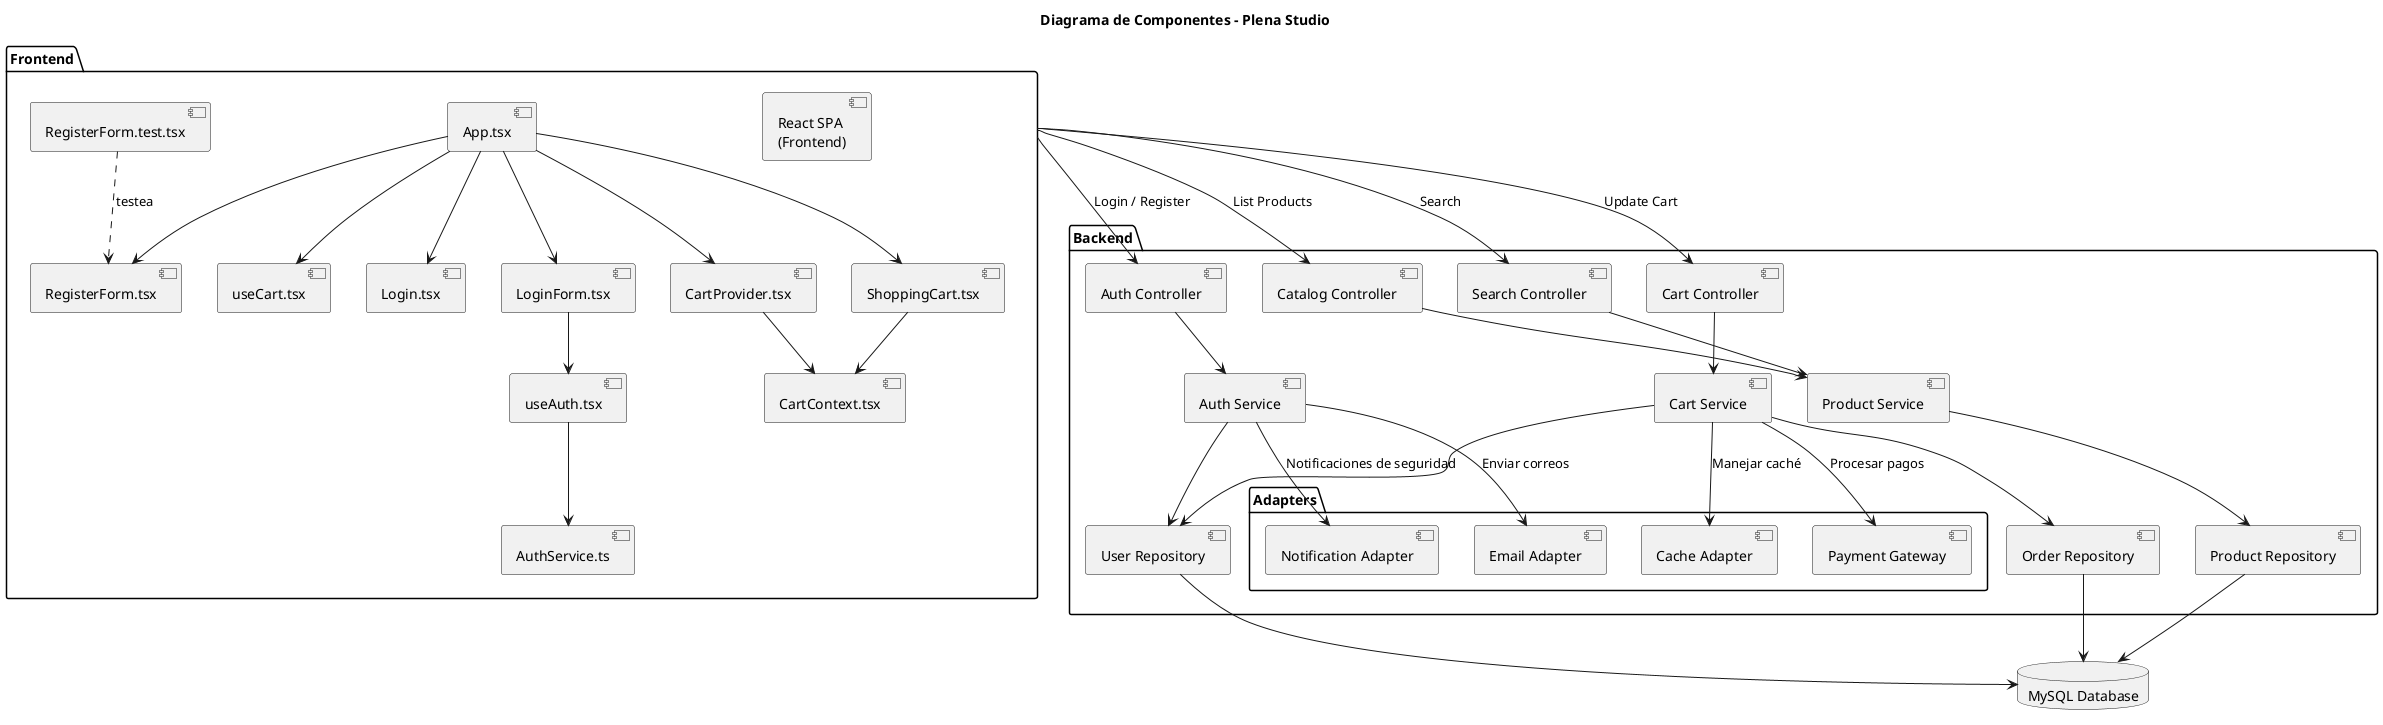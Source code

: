 @startuml
title Diagrama de Componentes – Plena Studio

' Componente del Frontend
allowmixing
package "Frontend" {
  component "React SPA\n(Frontend)" as Frontend
  component "App.tsx" as App
  component "RegisterForm.tsx" as RegisterForm
  component "Login.tsx" as Login
  component "LoginForm.tsx" as LoginForm
  component "ShoppingCart.tsx" as ShoppingCart
  component "CartContext.tsx" as CartContext
  component "CartProvider.tsx" as CartProvider
  component "useCart.tsx" as useCart
  component "useAuth.tsx" as useAuth
  component "AuthService.ts" as AuthService
  component "RegisterForm.test.tsx" as RegisterFormTest
}

' Agrupación de componentes del Backend
package "Backend" {
  ' Controladores
  component "Auth Controller" as AuthCtrl
  component "Catalog Controller" as CatCtrl
  component "Cart Controller" as CartCtrl
  component "Search Controller" as SearchCtrl
  
  ' Servicios
  component "Auth Service" as AuthSvc
  component "Product Service" as ProdSvc
  component "Cart Service" as CartSvc
  
  ' Repositorios
  component "User Repository" as UserRepo
  component "Product Repository" as ProdRepo
  component "Order Repository" as OrderRepo
  
  ' Adaptadores / Integraciones
  package "Adapters" {
    component "Payment Gateway" as PaymentGateway
    component "Email Adapter" as EmailAdapter
    component "Notification Adapter" as NotificationAdapter
    component "Cache Adapter" as CacheAdapter
  }
}

' Base de Datos
database "MySQL Database" as DB

' Relaciones entre componentes Frontend
App --> RegisterForm
App --> Login
App --> LoginForm
App --> ShoppingCart
App --> CartProvider
CartProvider --> CartContext
ShoppingCart --> CartContext
RegisterFormTest ..> RegisterForm : testea
LoginForm --> useAuth
useAuth --> AuthService
App --> useCart

' El Frontend consume los Controladores del Backend
Frontend --> AuthCtrl : Login / Register
Frontend --> CatCtrl : List Products
Frontend --> CartCtrl : Update Cart
Frontend --> SearchCtrl : Search

' Los Controladores se apoyan en los servicios
AuthCtrl --> AuthSvc
CatCtrl --> ProdSvc
CartCtrl --> CartSvc
SearchCtrl --> ProdSvc

' Los Servicios interactúan con los Repositorios
AuthSvc --> UserRepo
ProdSvc --> ProdRepo
CartSvc --> UserRepo
CartSvc --> OrderRepo

' Los Repositorios se conectan con la Base de Datos
UserRepo --> DB
ProdRepo --> DB
OrderRepo --> DB

' Los Servicios integran funciones adicionales mediante los Adaptadores
AuthSvc --> EmailAdapter : Enviar correos
AuthSvc --> NotificationAdapter : Notificaciones de seguridad
CartSvc --> PaymentGateway : Procesar pagos
CartSvc --> CacheAdapter : Manejar caché

@enduml
